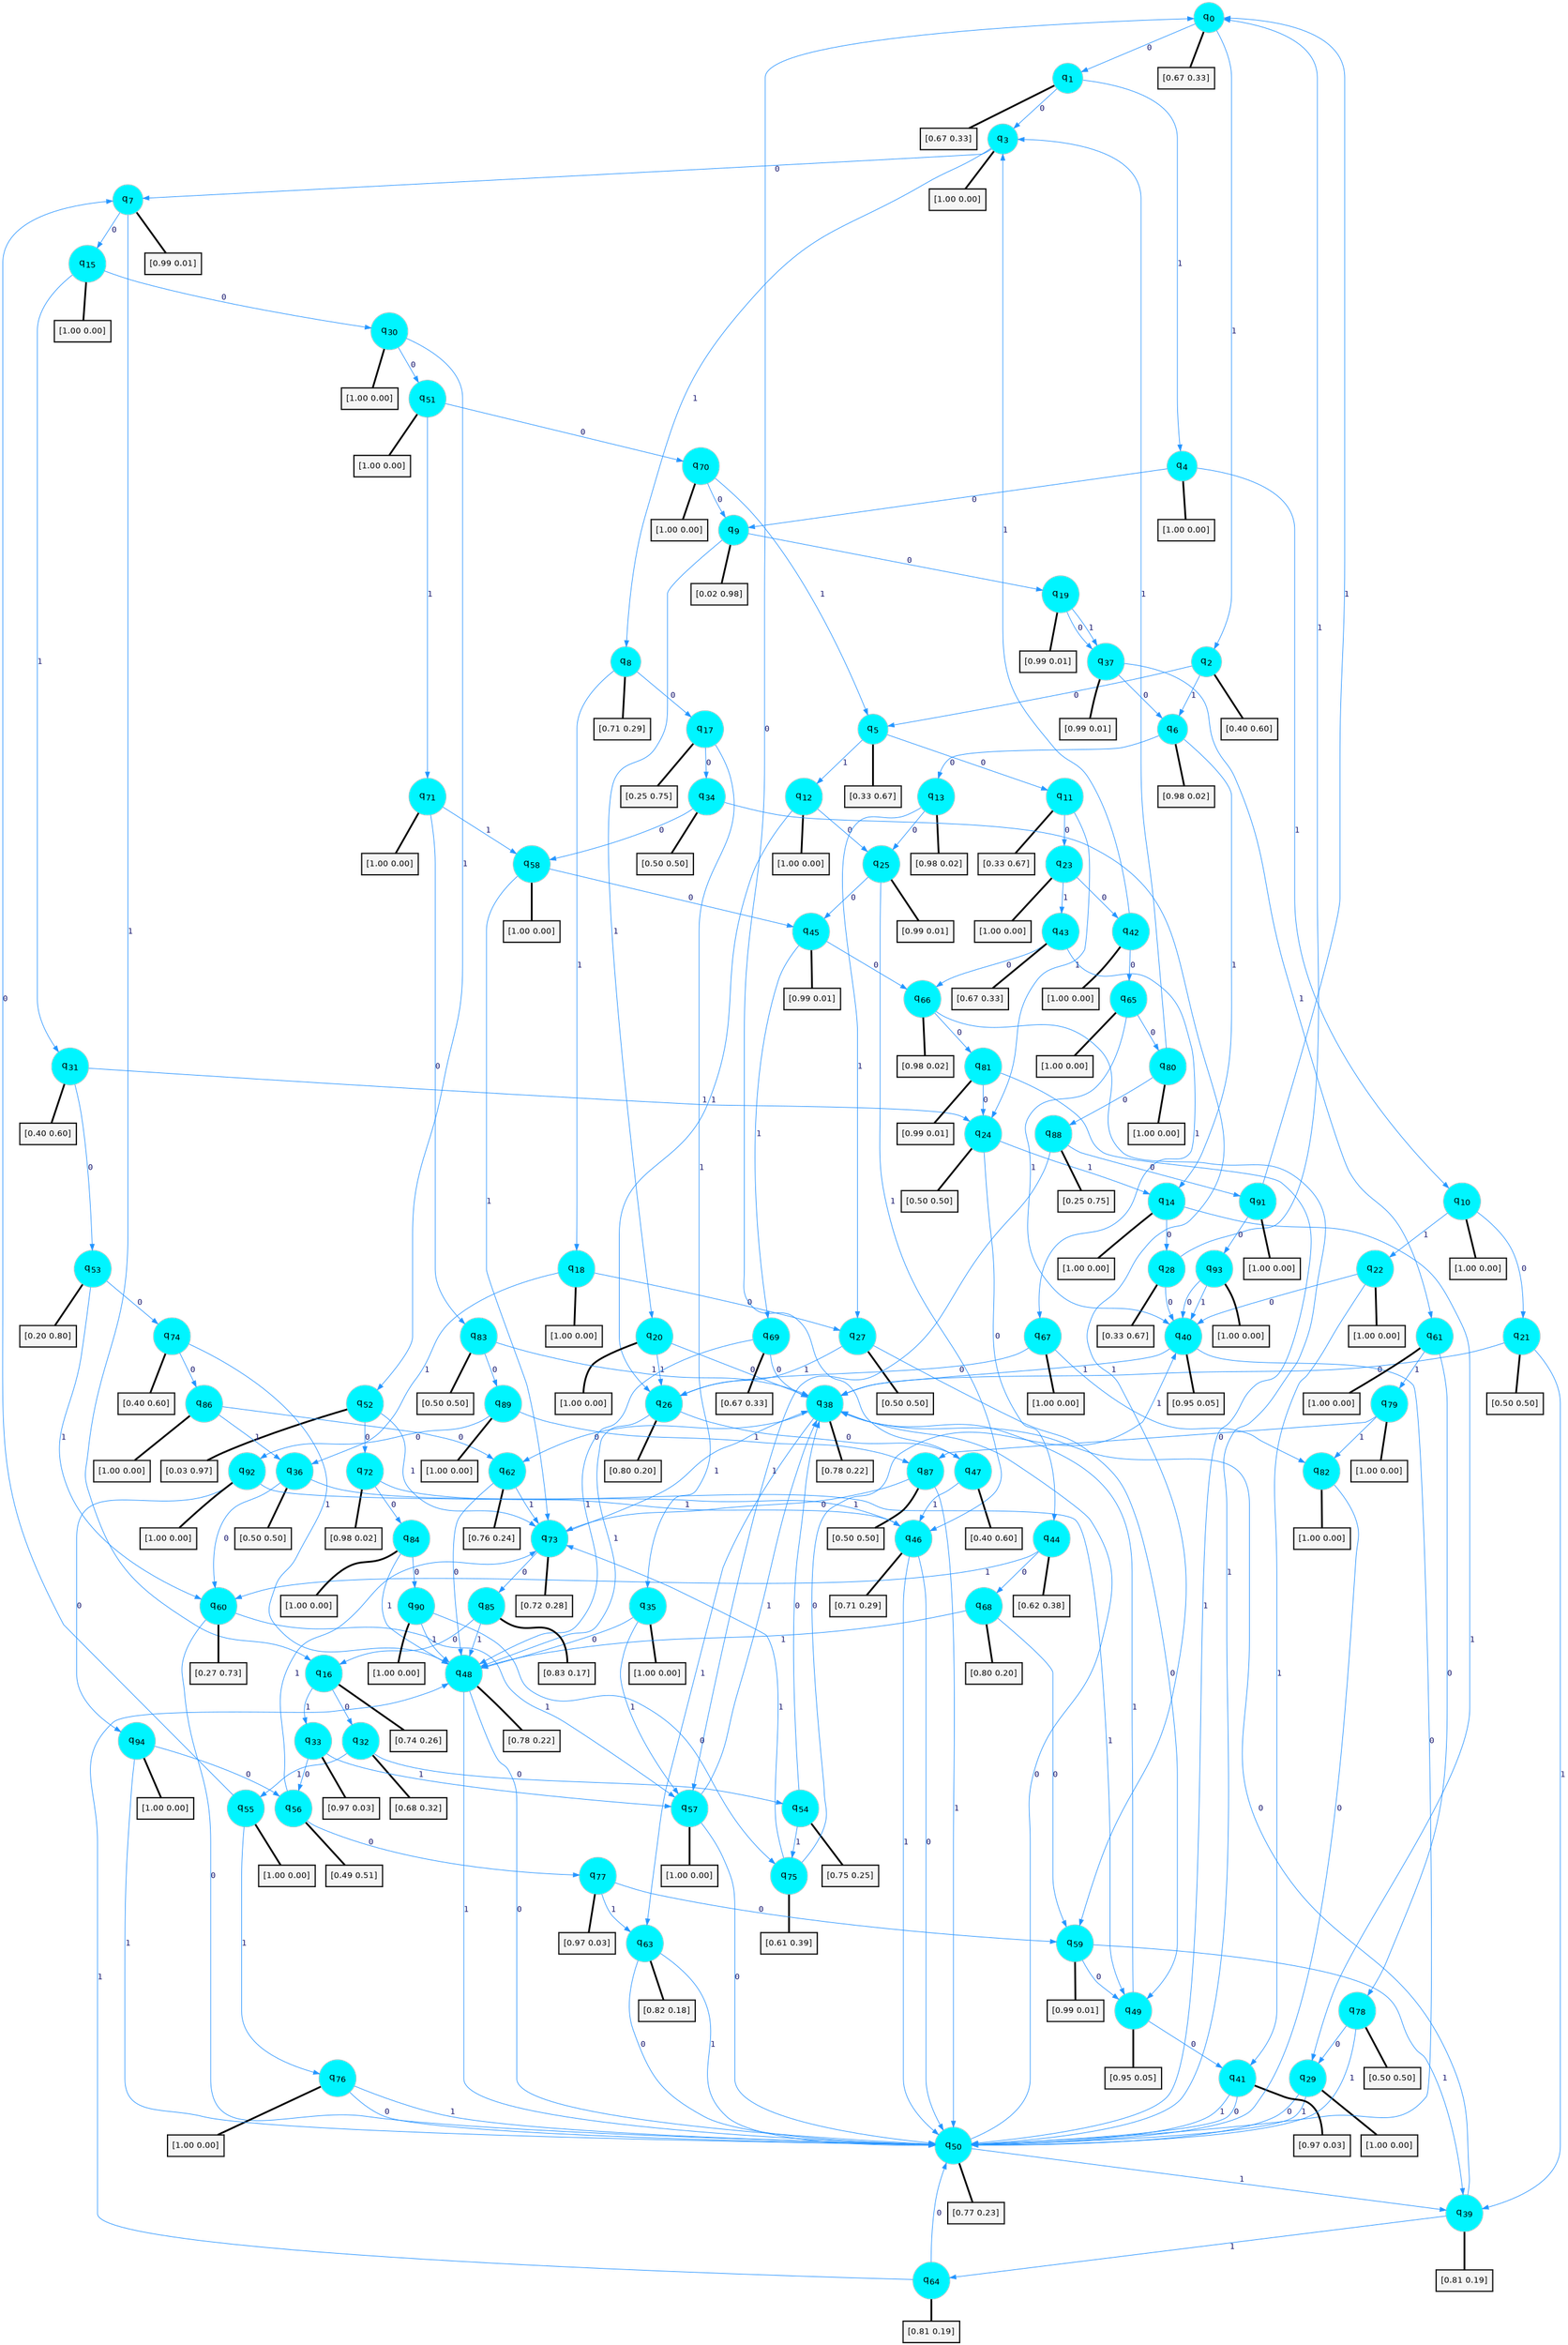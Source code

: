 digraph G {
graph [
bgcolor=transparent, dpi=300, rankdir=TD, size="40,25"];
node [
color=gray, fillcolor=turquoise1, fontcolor=black, fontname=Helvetica, fontsize=16, fontweight=bold, shape=circle, style=filled];
edge [
arrowsize=1, color=dodgerblue1, fontcolor=midnightblue, fontname=courier, fontweight=bold, penwidth=1, style=solid, weight=20];
0[label=<q<SUB>0</SUB>>];
1[label=<q<SUB>1</SUB>>];
2[label=<q<SUB>2</SUB>>];
3[label=<q<SUB>3</SUB>>];
4[label=<q<SUB>4</SUB>>];
5[label=<q<SUB>5</SUB>>];
6[label=<q<SUB>6</SUB>>];
7[label=<q<SUB>7</SUB>>];
8[label=<q<SUB>8</SUB>>];
9[label=<q<SUB>9</SUB>>];
10[label=<q<SUB>10</SUB>>];
11[label=<q<SUB>11</SUB>>];
12[label=<q<SUB>12</SUB>>];
13[label=<q<SUB>13</SUB>>];
14[label=<q<SUB>14</SUB>>];
15[label=<q<SUB>15</SUB>>];
16[label=<q<SUB>16</SUB>>];
17[label=<q<SUB>17</SUB>>];
18[label=<q<SUB>18</SUB>>];
19[label=<q<SUB>19</SUB>>];
20[label=<q<SUB>20</SUB>>];
21[label=<q<SUB>21</SUB>>];
22[label=<q<SUB>22</SUB>>];
23[label=<q<SUB>23</SUB>>];
24[label=<q<SUB>24</SUB>>];
25[label=<q<SUB>25</SUB>>];
26[label=<q<SUB>26</SUB>>];
27[label=<q<SUB>27</SUB>>];
28[label=<q<SUB>28</SUB>>];
29[label=<q<SUB>29</SUB>>];
30[label=<q<SUB>30</SUB>>];
31[label=<q<SUB>31</SUB>>];
32[label=<q<SUB>32</SUB>>];
33[label=<q<SUB>33</SUB>>];
34[label=<q<SUB>34</SUB>>];
35[label=<q<SUB>35</SUB>>];
36[label=<q<SUB>36</SUB>>];
37[label=<q<SUB>37</SUB>>];
38[label=<q<SUB>38</SUB>>];
39[label=<q<SUB>39</SUB>>];
40[label=<q<SUB>40</SUB>>];
41[label=<q<SUB>41</SUB>>];
42[label=<q<SUB>42</SUB>>];
43[label=<q<SUB>43</SUB>>];
44[label=<q<SUB>44</SUB>>];
45[label=<q<SUB>45</SUB>>];
46[label=<q<SUB>46</SUB>>];
47[label=<q<SUB>47</SUB>>];
48[label=<q<SUB>48</SUB>>];
49[label=<q<SUB>49</SUB>>];
50[label=<q<SUB>50</SUB>>];
51[label=<q<SUB>51</SUB>>];
52[label=<q<SUB>52</SUB>>];
53[label=<q<SUB>53</SUB>>];
54[label=<q<SUB>54</SUB>>];
55[label=<q<SUB>55</SUB>>];
56[label=<q<SUB>56</SUB>>];
57[label=<q<SUB>57</SUB>>];
58[label=<q<SUB>58</SUB>>];
59[label=<q<SUB>59</SUB>>];
60[label=<q<SUB>60</SUB>>];
61[label=<q<SUB>61</SUB>>];
62[label=<q<SUB>62</SUB>>];
63[label=<q<SUB>63</SUB>>];
64[label=<q<SUB>64</SUB>>];
65[label=<q<SUB>65</SUB>>];
66[label=<q<SUB>66</SUB>>];
67[label=<q<SUB>67</SUB>>];
68[label=<q<SUB>68</SUB>>];
69[label=<q<SUB>69</SUB>>];
70[label=<q<SUB>70</SUB>>];
71[label=<q<SUB>71</SUB>>];
72[label=<q<SUB>72</SUB>>];
73[label=<q<SUB>73</SUB>>];
74[label=<q<SUB>74</SUB>>];
75[label=<q<SUB>75</SUB>>];
76[label=<q<SUB>76</SUB>>];
77[label=<q<SUB>77</SUB>>];
78[label=<q<SUB>78</SUB>>];
79[label=<q<SUB>79</SUB>>];
80[label=<q<SUB>80</SUB>>];
81[label=<q<SUB>81</SUB>>];
82[label=<q<SUB>82</SUB>>];
83[label=<q<SUB>83</SUB>>];
84[label=<q<SUB>84</SUB>>];
85[label=<q<SUB>85</SUB>>];
86[label=<q<SUB>86</SUB>>];
87[label=<q<SUB>87</SUB>>];
88[label=<q<SUB>88</SUB>>];
89[label=<q<SUB>89</SUB>>];
90[label=<q<SUB>90</SUB>>];
91[label=<q<SUB>91</SUB>>];
92[label=<q<SUB>92</SUB>>];
93[label=<q<SUB>93</SUB>>];
94[label=<q<SUB>94</SUB>>];
95[label="[0.67 0.33]", shape=box,fontcolor=black, fontname=Helvetica, fontsize=14, penwidth=2, fillcolor=whitesmoke,color=black];
96[label="[0.67 0.33]", shape=box,fontcolor=black, fontname=Helvetica, fontsize=14, penwidth=2, fillcolor=whitesmoke,color=black];
97[label="[0.40 0.60]", shape=box,fontcolor=black, fontname=Helvetica, fontsize=14, penwidth=2, fillcolor=whitesmoke,color=black];
98[label="[1.00 0.00]", shape=box,fontcolor=black, fontname=Helvetica, fontsize=14, penwidth=2, fillcolor=whitesmoke,color=black];
99[label="[1.00 0.00]", shape=box,fontcolor=black, fontname=Helvetica, fontsize=14, penwidth=2, fillcolor=whitesmoke,color=black];
100[label="[0.33 0.67]", shape=box,fontcolor=black, fontname=Helvetica, fontsize=14, penwidth=2, fillcolor=whitesmoke,color=black];
101[label="[0.98 0.02]", shape=box,fontcolor=black, fontname=Helvetica, fontsize=14, penwidth=2, fillcolor=whitesmoke,color=black];
102[label="[0.99 0.01]", shape=box,fontcolor=black, fontname=Helvetica, fontsize=14, penwidth=2, fillcolor=whitesmoke,color=black];
103[label="[0.71 0.29]", shape=box,fontcolor=black, fontname=Helvetica, fontsize=14, penwidth=2, fillcolor=whitesmoke,color=black];
104[label="[0.02 0.98]", shape=box,fontcolor=black, fontname=Helvetica, fontsize=14, penwidth=2, fillcolor=whitesmoke,color=black];
105[label="[1.00 0.00]", shape=box,fontcolor=black, fontname=Helvetica, fontsize=14, penwidth=2, fillcolor=whitesmoke,color=black];
106[label="[0.33 0.67]", shape=box,fontcolor=black, fontname=Helvetica, fontsize=14, penwidth=2, fillcolor=whitesmoke,color=black];
107[label="[1.00 0.00]", shape=box,fontcolor=black, fontname=Helvetica, fontsize=14, penwidth=2, fillcolor=whitesmoke,color=black];
108[label="[0.98 0.02]", shape=box,fontcolor=black, fontname=Helvetica, fontsize=14, penwidth=2, fillcolor=whitesmoke,color=black];
109[label="[1.00 0.00]", shape=box,fontcolor=black, fontname=Helvetica, fontsize=14, penwidth=2, fillcolor=whitesmoke,color=black];
110[label="[1.00 0.00]", shape=box,fontcolor=black, fontname=Helvetica, fontsize=14, penwidth=2, fillcolor=whitesmoke,color=black];
111[label="[0.74 0.26]", shape=box,fontcolor=black, fontname=Helvetica, fontsize=14, penwidth=2, fillcolor=whitesmoke,color=black];
112[label="[0.25 0.75]", shape=box,fontcolor=black, fontname=Helvetica, fontsize=14, penwidth=2, fillcolor=whitesmoke,color=black];
113[label="[1.00 0.00]", shape=box,fontcolor=black, fontname=Helvetica, fontsize=14, penwidth=2, fillcolor=whitesmoke,color=black];
114[label="[0.99 0.01]", shape=box,fontcolor=black, fontname=Helvetica, fontsize=14, penwidth=2, fillcolor=whitesmoke,color=black];
115[label="[1.00 0.00]", shape=box,fontcolor=black, fontname=Helvetica, fontsize=14, penwidth=2, fillcolor=whitesmoke,color=black];
116[label="[0.50 0.50]", shape=box,fontcolor=black, fontname=Helvetica, fontsize=14, penwidth=2, fillcolor=whitesmoke,color=black];
117[label="[1.00 0.00]", shape=box,fontcolor=black, fontname=Helvetica, fontsize=14, penwidth=2, fillcolor=whitesmoke,color=black];
118[label="[1.00 0.00]", shape=box,fontcolor=black, fontname=Helvetica, fontsize=14, penwidth=2, fillcolor=whitesmoke,color=black];
119[label="[0.50 0.50]", shape=box,fontcolor=black, fontname=Helvetica, fontsize=14, penwidth=2, fillcolor=whitesmoke,color=black];
120[label="[0.99 0.01]", shape=box,fontcolor=black, fontname=Helvetica, fontsize=14, penwidth=2, fillcolor=whitesmoke,color=black];
121[label="[0.80 0.20]", shape=box,fontcolor=black, fontname=Helvetica, fontsize=14, penwidth=2, fillcolor=whitesmoke,color=black];
122[label="[0.50 0.50]", shape=box,fontcolor=black, fontname=Helvetica, fontsize=14, penwidth=2, fillcolor=whitesmoke,color=black];
123[label="[0.33 0.67]", shape=box,fontcolor=black, fontname=Helvetica, fontsize=14, penwidth=2, fillcolor=whitesmoke,color=black];
124[label="[1.00 0.00]", shape=box,fontcolor=black, fontname=Helvetica, fontsize=14, penwidth=2, fillcolor=whitesmoke,color=black];
125[label="[1.00 0.00]", shape=box,fontcolor=black, fontname=Helvetica, fontsize=14, penwidth=2, fillcolor=whitesmoke,color=black];
126[label="[0.40 0.60]", shape=box,fontcolor=black, fontname=Helvetica, fontsize=14, penwidth=2, fillcolor=whitesmoke,color=black];
127[label="[0.68 0.32]", shape=box,fontcolor=black, fontname=Helvetica, fontsize=14, penwidth=2, fillcolor=whitesmoke,color=black];
128[label="[0.97 0.03]", shape=box,fontcolor=black, fontname=Helvetica, fontsize=14, penwidth=2, fillcolor=whitesmoke,color=black];
129[label="[0.50 0.50]", shape=box,fontcolor=black, fontname=Helvetica, fontsize=14, penwidth=2, fillcolor=whitesmoke,color=black];
130[label="[1.00 0.00]", shape=box,fontcolor=black, fontname=Helvetica, fontsize=14, penwidth=2, fillcolor=whitesmoke,color=black];
131[label="[0.50 0.50]", shape=box,fontcolor=black, fontname=Helvetica, fontsize=14, penwidth=2, fillcolor=whitesmoke,color=black];
132[label="[0.99 0.01]", shape=box,fontcolor=black, fontname=Helvetica, fontsize=14, penwidth=2, fillcolor=whitesmoke,color=black];
133[label="[0.78 0.22]", shape=box,fontcolor=black, fontname=Helvetica, fontsize=14, penwidth=2, fillcolor=whitesmoke,color=black];
134[label="[0.81 0.19]", shape=box,fontcolor=black, fontname=Helvetica, fontsize=14, penwidth=2, fillcolor=whitesmoke,color=black];
135[label="[0.95 0.05]", shape=box,fontcolor=black, fontname=Helvetica, fontsize=14, penwidth=2, fillcolor=whitesmoke,color=black];
136[label="[0.97 0.03]", shape=box,fontcolor=black, fontname=Helvetica, fontsize=14, penwidth=2, fillcolor=whitesmoke,color=black];
137[label="[1.00 0.00]", shape=box,fontcolor=black, fontname=Helvetica, fontsize=14, penwidth=2, fillcolor=whitesmoke,color=black];
138[label="[0.67 0.33]", shape=box,fontcolor=black, fontname=Helvetica, fontsize=14, penwidth=2, fillcolor=whitesmoke,color=black];
139[label="[0.62 0.38]", shape=box,fontcolor=black, fontname=Helvetica, fontsize=14, penwidth=2, fillcolor=whitesmoke,color=black];
140[label="[0.99 0.01]", shape=box,fontcolor=black, fontname=Helvetica, fontsize=14, penwidth=2, fillcolor=whitesmoke,color=black];
141[label="[0.71 0.29]", shape=box,fontcolor=black, fontname=Helvetica, fontsize=14, penwidth=2, fillcolor=whitesmoke,color=black];
142[label="[0.40 0.60]", shape=box,fontcolor=black, fontname=Helvetica, fontsize=14, penwidth=2, fillcolor=whitesmoke,color=black];
143[label="[0.78 0.22]", shape=box,fontcolor=black, fontname=Helvetica, fontsize=14, penwidth=2, fillcolor=whitesmoke,color=black];
144[label="[0.95 0.05]", shape=box,fontcolor=black, fontname=Helvetica, fontsize=14, penwidth=2, fillcolor=whitesmoke,color=black];
145[label="[0.77 0.23]", shape=box,fontcolor=black, fontname=Helvetica, fontsize=14, penwidth=2, fillcolor=whitesmoke,color=black];
146[label="[1.00 0.00]", shape=box,fontcolor=black, fontname=Helvetica, fontsize=14, penwidth=2, fillcolor=whitesmoke,color=black];
147[label="[0.03 0.97]", shape=box,fontcolor=black, fontname=Helvetica, fontsize=14, penwidth=2, fillcolor=whitesmoke,color=black];
148[label="[0.20 0.80]", shape=box,fontcolor=black, fontname=Helvetica, fontsize=14, penwidth=2, fillcolor=whitesmoke,color=black];
149[label="[0.75 0.25]", shape=box,fontcolor=black, fontname=Helvetica, fontsize=14, penwidth=2, fillcolor=whitesmoke,color=black];
150[label="[1.00 0.00]", shape=box,fontcolor=black, fontname=Helvetica, fontsize=14, penwidth=2, fillcolor=whitesmoke,color=black];
151[label="[0.49 0.51]", shape=box,fontcolor=black, fontname=Helvetica, fontsize=14, penwidth=2, fillcolor=whitesmoke,color=black];
152[label="[1.00 0.00]", shape=box,fontcolor=black, fontname=Helvetica, fontsize=14, penwidth=2, fillcolor=whitesmoke,color=black];
153[label="[1.00 0.00]", shape=box,fontcolor=black, fontname=Helvetica, fontsize=14, penwidth=2, fillcolor=whitesmoke,color=black];
154[label="[0.99 0.01]", shape=box,fontcolor=black, fontname=Helvetica, fontsize=14, penwidth=2, fillcolor=whitesmoke,color=black];
155[label="[0.27 0.73]", shape=box,fontcolor=black, fontname=Helvetica, fontsize=14, penwidth=2, fillcolor=whitesmoke,color=black];
156[label="[1.00 0.00]", shape=box,fontcolor=black, fontname=Helvetica, fontsize=14, penwidth=2, fillcolor=whitesmoke,color=black];
157[label="[0.76 0.24]", shape=box,fontcolor=black, fontname=Helvetica, fontsize=14, penwidth=2, fillcolor=whitesmoke,color=black];
158[label="[0.82 0.18]", shape=box,fontcolor=black, fontname=Helvetica, fontsize=14, penwidth=2, fillcolor=whitesmoke,color=black];
159[label="[0.81 0.19]", shape=box,fontcolor=black, fontname=Helvetica, fontsize=14, penwidth=2, fillcolor=whitesmoke,color=black];
160[label="[1.00 0.00]", shape=box,fontcolor=black, fontname=Helvetica, fontsize=14, penwidth=2, fillcolor=whitesmoke,color=black];
161[label="[0.98 0.02]", shape=box,fontcolor=black, fontname=Helvetica, fontsize=14, penwidth=2, fillcolor=whitesmoke,color=black];
162[label="[1.00 0.00]", shape=box,fontcolor=black, fontname=Helvetica, fontsize=14, penwidth=2, fillcolor=whitesmoke,color=black];
163[label="[0.80 0.20]", shape=box,fontcolor=black, fontname=Helvetica, fontsize=14, penwidth=2, fillcolor=whitesmoke,color=black];
164[label="[0.67 0.33]", shape=box,fontcolor=black, fontname=Helvetica, fontsize=14, penwidth=2, fillcolor=whitesmoke,color=black];
165[label="[1.00 0.00]", shape=box,fontcolor=black, fontname=Helvetica, fontsize=14, penwidth=2, fillcolor=whitesmoke,color=black];
166[label="[1.00 0.00]", shape=box,fontcolor=black, fontname=Helvetica, fontsize=14, penwidth=2, fillcolor=whitesmoke,color=black];
167[label="[0.98 0.02]", shape=box,fontcolor=black, fontname=Helvetica, fontsize=14, penwidth=2, fillcolor=whitesmoke,color=black];
168[label="[0.72 0.28]", shape=box,fontcolor=black, fontname=Helvetica, fontsize=14, penwidth=2, fillcolor=whitesmoke,color=black];
169[label="[0.40 0.60]", shape=box,fontcolor=black, fontname=Helvetica, fontsize=14, penwidth=2, fillcolor=whitesmoke,color=black];
170[label="[0.61 0.39]", shape=box,fontcolor=black, fontname=Helvetica, fontsize=14, penwidth=2, fillcolor=whitesmoke,color=black];
171[label="[1.00 0.00]", shape=box,fontcolor=black, fontname=Helvetica, fontsize=14, penwidth=2, fillcolor=whitesmoke,color=black];
172[label="[0.97 0.03]", shape=box,fontcolor=black, fontname=Helvetica, fontsize=14, penwidth=2, fillcolor=whitesmoke,color=black];
173[label="[0.50 0.50]", shape=box,fontcolor=black, fontname=Helvetica, fontsize=14, penwidth=2, fillcolor=whitesmoke,color=black];
174[label="[1.00 0.00]", shape=box,fontcolor=black, fontname=Helvetica, fontsize=14, penwidth=2, fillcolor=whitesmoke,color=black];
175[label="[1.00 0.00]", shape=box,fontcolor=black, fontname=Helvetica, fontsize=14, penwidth=2, fillcolor=whitesmoke,color=black];
176[label="[0.99 0.01]", shape=box,fontcolor=black, fontname=Helvetica, fontsize=14, penwidth=2, fillcolor=whitesmoke,color=black];
177[label="[1.00 0.00]", shape=box,fontcolor=black, fontname=Helvetica, fontsize=14, penwidth=2, fillcolor=whitesmoke,color=black];
178[label="[0.50 0.50]", shape=box,fontcolor=black, fontname=Helvetica, fontsize=14, penwidth=2, fillcolor=whitesmoke,color=black];
179[label="[1.00 0.00]", shape=box,fontcolor=black, fontname=Helvetica, fontsize=14, penwidth=2, fillcolor=whitesmoke,color=black];
180[label="[0.83 0.17]", shape=box,fontcolor=black, fontname=Helvetica, fontsize=14, penwidth=2, fillcolor=whitesmoke,color=black];
181[label="[1.00 0.00]", shape=box,fontcolor=black, fontname=Helvetica, fontsize=14, penwidth=2, fillcolor=whitesmoke,color=black];
182[label="[0.50 0.50]", shape=box,fontcolor=black, fontname=Helvetica, fontsize=14, penwidth=2, fillcolor=whitesmoke,color=black];
183[label="[0.25 0.75]", shape=box,fontcolor=black, fontname=Helvetica, fontsize=14, penwidth=2, fillcolor=whitesmoke,color=black];
184[label="[1.00 0.00]", shape=box,fontcolor=black, fontname=Helvetica, fontsize=14, penwidth=2, fillcolor=whitesmoke,color=black];
185[label="[1.00 0.00]", shape=box,fontcolor=black, fontname=Helvetica, fontsize=14, penwidth=2, fillcolor=whitesmoke,color=black];
186[label="[1.00 0.00]", shape=box,fontcolor=black, fontname=Helvetica, fontsize=14, penwidth=2, fillcolor=whitesmoke,color=black];
187[label="[1.00 0.00]", shape=box,fontcolor=black, fontname=Helvetica, fontsize=14, penwidth=2, fillcolor=whitesmoke,color=black];
188[label="[1.00 0.00]", shape=box,fontcolor=black, fontname=Helvetica, fontsize=14, penwidth=2, fillcolor=whitesmoke,color=black];
189[label="[1.00 0.00]", shape=box,fontcolor=black, fontname=Helvetica, fontsize=14, penwidth=2, fillcolor=whitesmoke,color=black];
0->1 [label=0];
0->2 [label=1];
0->95 [arrowhead=none, penwidth=3,color=black];
1->3 [label=0];
1->4 [label=1];
1->96 [arrowhead=none, penwidth=3,color=black];
2->5 [label=0];
2->6 [label=1];
2->97 [arrowhead=none, penwidth=3,color=black];
3->7 [label=0];
3->8 [label=1];
3->98 [arrowhead=none, penwidth=3,color=black];
4->9 [label=0];
4->10 [label=1];
4->99 [arrowhead=none, penwidth=3,color=black];
5->11 [label=0];
5->12 [label=1];
5->100 [arrowhead=none, penwidth=3,color=black];
6->13 [label=0];
6->14 [label=1];
6->101 [arrowhead=none, penwidth=3,color=black];
7->15 [label=0];
7->16 [label=1];
7->102 [arrowhead=none, penwidth=3,color=black];
8->17 [label=0];
8->18 [label=1];
8->103 [arrowhead=none, penwidth=3,color=black];
9->19 [label=0];
9->20 [label=1];
9->104 [arrowhead=none, penwidth=3,color=black];
10->21 [label=0];
10->22 [label=1];
10->105 [arrowhead=none, penwidth=3,color=black];
11->23 [label=0];
11->24 [label=1];
11->106 [arrowhead=none, penwidth=3,color=black];
12->25 [label=0];
12->26 [label=1];
12->107 [arrowhead=none, penwidth=3,color=black];
13->25 [label=0];
13->27 [label=1];
13->108 [arrowhead=none, penwidth=3,color=black];
14->28 [label=0];
14->29 [label=1];
14->109 [arrowhead=none, penwidth=3,color=black];
15->30 [label=0];
15->31 [label=1];
15->110 [arrowhead=none, penwidth=3,color=black];
16->32 [label=0];
16->33 [label=1];
16->111 [arrowhead=none, penwidth=3,color=black];
17->34 [label=0];
17->35 [label=1];
17->112 [arrowhead=none, penwidth=3,color=black];
18->27 [label=0];
18->36 [label=1];
18->113 [arrowhead=none, penwidth=3,color=black];
19->37 [label=0];
19->37 [label=1];
19->114 [arrowhead=none, penwidth=3,color=black];
20->38 [label=0];
20->26 [label=1];
20->115 [arrowhead=none, penwidth=3,color=black];
21->38 [label=0];
21->39 [label=1];
21->116 [arrowhead=none, penwidth=3,color=black];
22->40 [label=0];
22->41 [label=1];
22->117 [arrowhead=none, penwidth=3,color=black];
23->42 [label=0];
23->43 [label=1];
23->118 [arrowhead=none, penwidth=3,color=black];
24->44 [label=0];
24->14 [label=1];
24->119 [arrowhead=none, penwidth=3,color=black];
25->45 [label=0];
25->46 [label=1];
25->120 [arrowhead=none, penwidth=3,color=black];
26->47 [label=0];
26->48 [label=1];
26->121 [arrowhead=none, penwidth=3,color=black];
27->49 [label=0];
27->26 [label=1];
27->122 [arrowhead=none, penwidth=3,color=black];
28->40 [label=0];
28->0 [label=1];
28->123 [arrowhead=none, penwidth=3,color=black];
29->50 [label=0];
29->50 [label=1];
29->124 [arrowhead=none, penwidth=3,color=black];
30->51 [label=0];
30->52 [label=1];
30->125 [arrowhead=none, penwidth=3,color=black];
31->53 [label=0];
31->24 [label=1];
31->126 [arrowhead=none, penwidth=3,color=black];
32->54 [label=0];
32->55 [label=1];
32->127 [arrowhead=none, penwidth=3,color=black];
33->56 [label=0];
33->57 [label=1];
33->128 [arrowhead=none, penwidth=3,color=black];
34->58 [label=0];
34->59 [label=1];
34->129 [arrowhead=none, penwidth=3,color=black];
35->48 [label=0];
35->57 [label=1];
35->130 [arrowhead=none, penwidth=3,color=black];
36->60 [label=0];
36->46 [label=1];
36->131 [arrowhead=none, penwidth=3,color=black];
37->6 [label=0];
37->61 [label=1];
37->132 [arrowhead=none, penwidth=3,color=black];
38->62 [label=0];
38->63 [label=1];
38->133 [arrowhead=none, penwidth=3,color=black];
39->38 [label=0];
39->64 [label=1];
39->134 [arrowhead=none, penwidth=3,color=black];
40->50 [label=0];
40->38 [label=1];
40->135 [arrowhead=none, penwidth=3,color=black];
41->50 [label=0];
41->50 [label=1];
41->136 [arrowhead=none, penwidth=3,color=black];
42->65 [label=0];
42->3 [label=1];
42->137 [arrowhead=none, penwidth=3,color=black];
43->66 [label=0];
43->67 [label=1];
43->138 [arrowhead=none, penwidth=3,color=black];
44->68 [label=0];
44->60 [label=1];
44->139 [arrowhead=none, penwidth=3,color=black];
45->66 [label=0];
45->69 [label=1];
45->140 [arrowhead=none, penwidth=3,color=black];
46->50 [label=0];
46->50 [label=1];
46->141 [arrowhead=none, penwidth=3,color=black];
47->0 [label=0];
47->46 [label=1];
47->142 [arrowhead=none, penwidth=3,color=black];
48->50 [label=0];
48->50 [label=1];
48->143 [arrowhead=none, penwidth=3,color=black];
49->41 [label=0];
49->38 [label=1];
49->144 [arrowhead=none, penwidth=3,color=black];
50->38 [label=0];
50->39 [label=1];
50->145 [arrowhead=none, penwidth=3,color=black];
51->70 [label=0];
51->71 [label=1];
51->146 [arrowhead=none, penwidth=3,color=black];
52->72 [label=0];
52->73 [label=1];
52->147 [arrowhead=none, penwidth=3,color=black];
53->74 [label=0];
53->60 [label=1];
53->148 [arrowhead=none, penwidth=3,color=black];
54->38 [label=0];
54->75 [label=1];
54->149 [arrowhead=none, penwidth=3,color=black];
55->7 [label=0];
55->76 [label=1];
55->150 [arrowhead=none, penwidth=3,color=black];
56->77 [label=0];
56->73 [label=1];
56->151 [arrowhead=none, penwidth=3,color=black];
57->50 [label=0];
57->38 [label=1];
57->152 [arrowhead=none, penwidth=3,color=black];
58->45 [label=0];
58->73 [label=1];
58->153 [arrowhead=none, penwidth=3,color=black];
59->49 [label=0];
59->39 [label=1];
59->154 [arrowhead=none, penwidth=3,color=black];
60->50 [label=0];
60->57 [label=1];
60->155 [arrowhead=none, penwidth=3,color=black];
61->78 [label=0];
61->79 [label=1];
61->156 [arrowhead=none, penwidth=3,color=black];
62->48 [label=0];
62->73 [label=1];
62->157 [arrowhead=none, penwidth=3,color=black];
63->50 [label=0];
63->50 [label=1];
63->158 [arrowhead=none, penwidth=3,color=black];
64->50 [label=0];
64->48 [label=1];
64->159 [arrowhead=none, penwidth=3,color=black];
65->80 [label=0];
65->40 [label=1];
65->160 [arrowhead=none, penwidth=3,color=black];
66->81 [label=0];
66->50 [label=1];
66->161 [arrowhead=none, penwidth=3,color=black];
67->26 [label=0];
67->82 [label=1];
67->162 [arrowhead=none, penwidth=3,color=black];
68->59 [label=0];
68->48 [label=1];
68->163 [arrowhead=none, penwidth=3,color=black];
69->38 [label=0];
69->48 [label=1];
69->164 [arrowhead=none, penwidth=3,color=black];
70->9 [label=0];
70->5 [label=1];
70->165 [arrowhead=none, penwidth=3,color=black];
71->83 [label=0];
71->58 [label=1];
71->166 [arrowhead=none, penwidth=3,color=black];
72->84 [label=0];
72->49 [label=1];
72->167 [arrowhead=none, penwidth=3,color=black];
73->85 [label=0];
73->38 [label=1];
73->168 [arrowhead=none, penwidth=3,color=black];
74->86 [label=0];
74->48 [label=1];
74->169 [arrowhead=none, penwidth=3,color=black];
75->40 [label=0];
75->73 [label=1];
75->170 [arrowhead=none, penwidth=3,color=black];
76->50 [label=0];
76->50 [label=1];
76->171 [arrowhead=none, penwidth=3,color=black];
77->59 [label=0];
77->63 [label=1];
77->172 [arrowhead=none, penwidth=3,color=black];
78->29 [label=0];
78->50 [label=1];
78->173 [arrowhead=none, penwidth=3,color=black];
79->87 [label=0];
79->82 [label=1];
79->174 [arrowhead=none, penwidth=3,color=black];
80->88 [label=0];
80->3 [label=1];
80->175 [arrowhead=none, penwidth=3,color=black];
81->24 [label=0];
81->50 [label=1];
81->176 [arrowhead=none, penwidth=3,color=black];
82->50 [label=0];
82->177 [arrowhead=none, penwidth=3,color=black];
83->89 [label=0];
83->38 [label=1];
83->178 [arrowhead=none, penwidth=3,color=black];
84->90 [label=0];
84->48 [label=1];
84->179 [arrowhead=none, penwidth=3,color=black];
85->16 [label=0];
85->48 [label=1];
85->180 [arrowhead=none, penwidth=3,color=black];
86->62 [label=0];
86->36 [label=1];
86->181 [arrowhead=none, penwidth=3,color=black];
87->73 [label=0];
87->50 [label=1];
87->182 [arrowhead=none, penwidth=3,color=black];
88->91 [label=0];
88->57 [label=1];
88->183 [arrowhead=none, penwidth=3,color=black];
89->92 [label=0];
89->87 [label=1];
89->184 [arrowhead=none, penwidth=3,color=black];
90->75 [label=0];
90->48 [label=1];
90->185 [arrowhead=none, penwidth=3,color=black];
91->93 [label=0];
91->0 [label=1];
91->186 [arrowhead=none, penwidth=3,color=black];
92->94 [label=0];
92->46 [label=1];
92->187 [arrowhead=none, penwidth=3,color=black];
93->40 [label=0];
93->40 [label=1];
93->188 [arrowhead=none, penwidth=3,color=black];
94->56 [label=0];
94->50 [label=1];
94->189 [arrowhead=none, penwidth=3,color=black];
}
